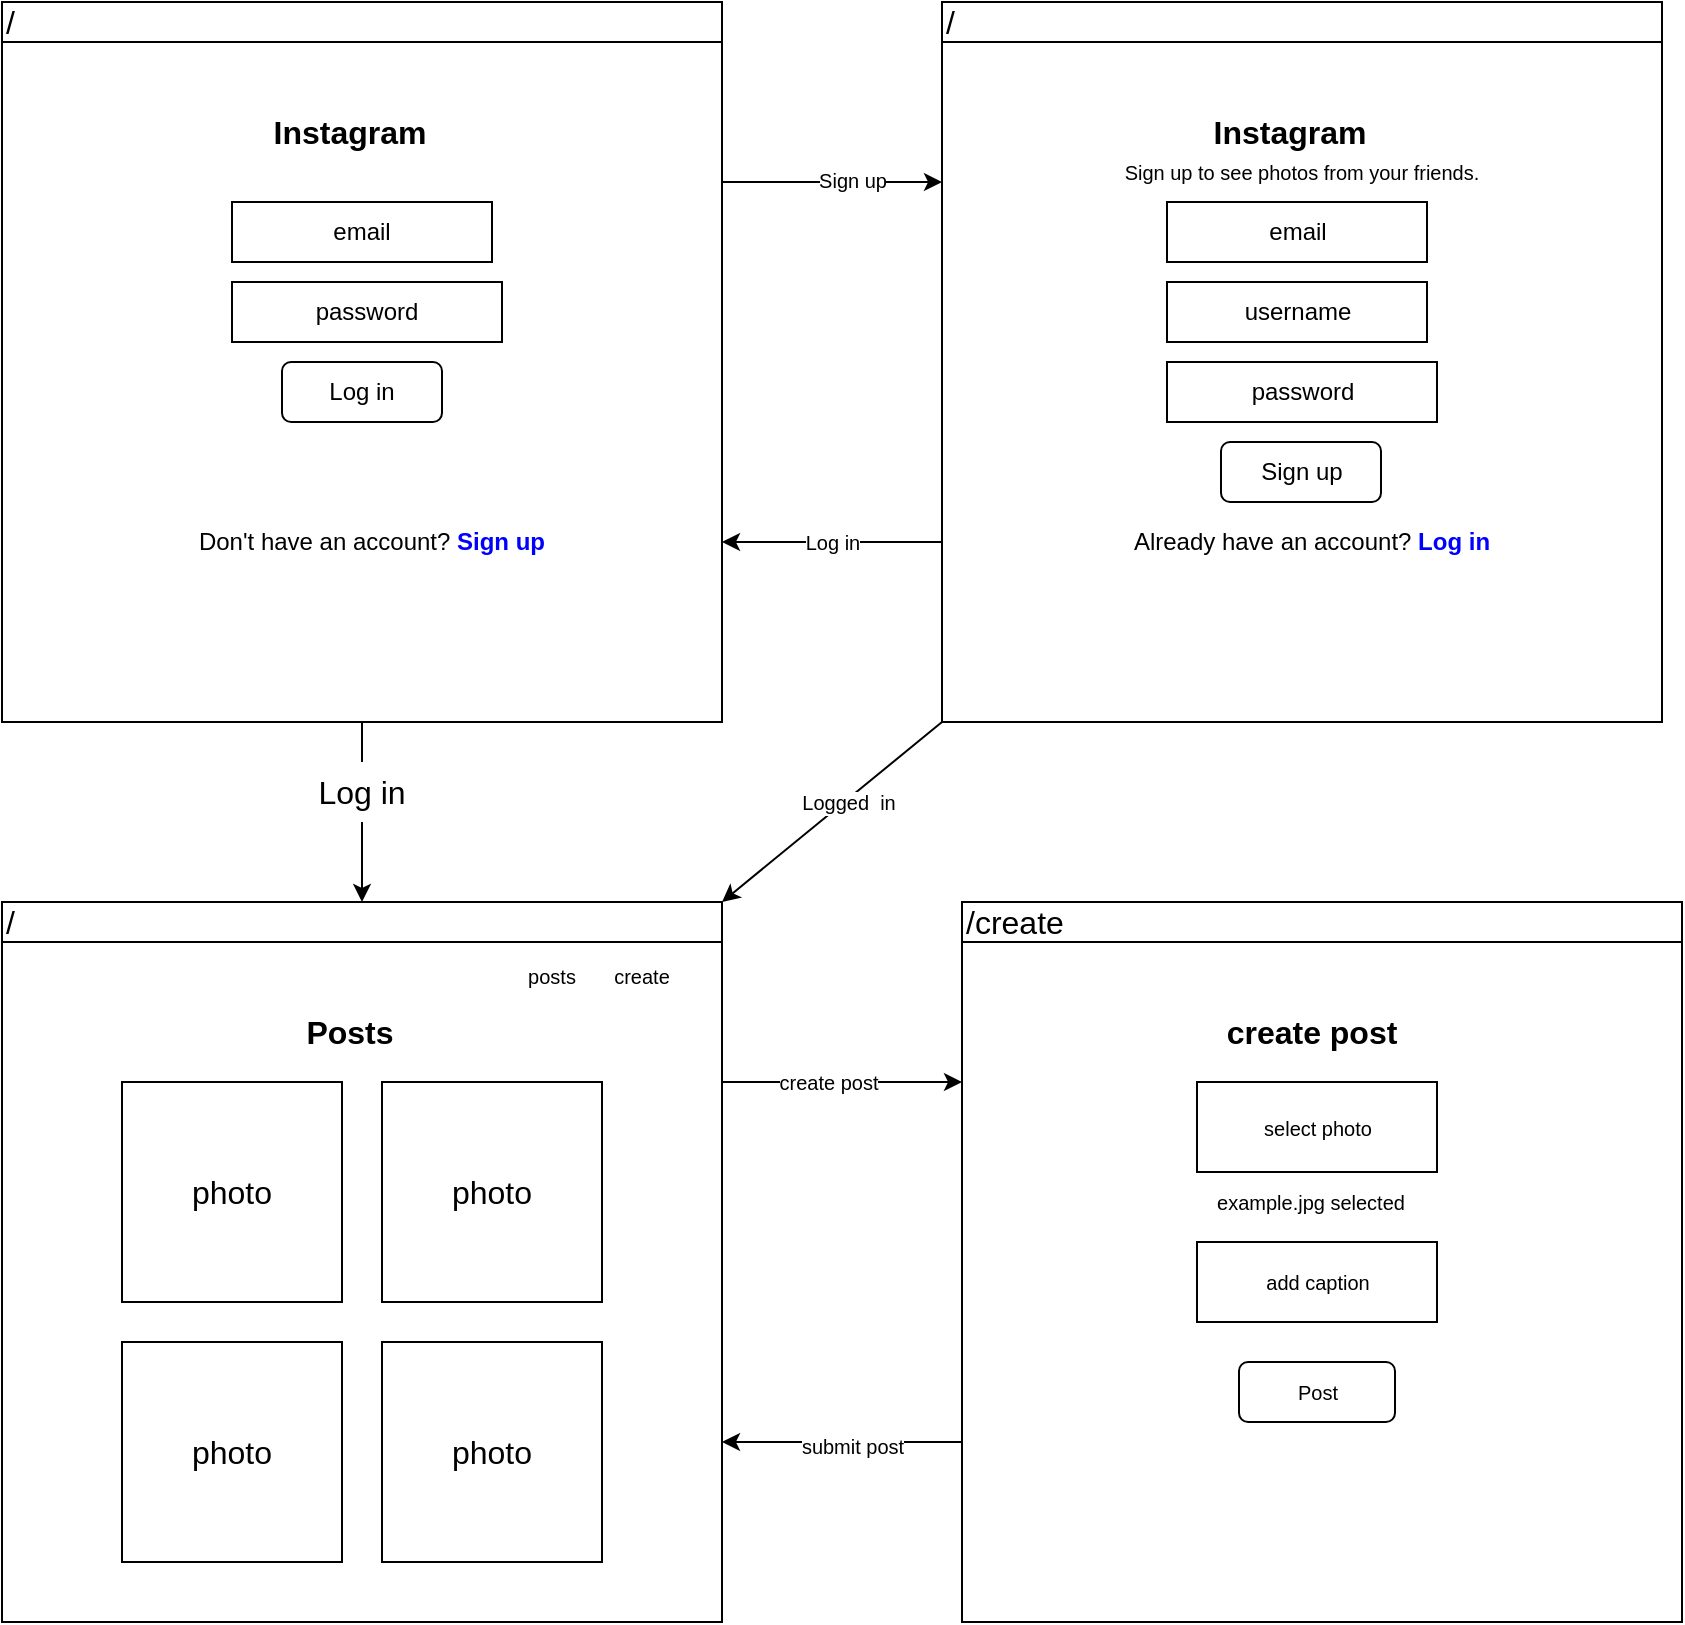 <mxfile version="15.9.4" type="github"><diagram id="x4gkVaRZlVVSNtx7p2YB" name="Page-1"><mxGraphModel dx="1286" dy="803" grid="1" gridSize="10" guides="1" tooltips="1" connect="1" arrows="1" fold="1" page="1" pageScale="1" pageWidth="827" pageHeight="1169" math="0" shadow="0"><root><mxCell id="0"/><mxCell id="1" parent="0"/><mxCell id="JGzjc7ythxjPCCTHRxcO-26" style="edgeStyle=orthogonalEdgeStyle;rounded=0;orthogonalLoop=1;jettySize=auto;html=1;exitX=0.5;exitY=1;exitDx=0;exitDy=0;entryX=0.5;entryY=0;entryDx=0;entryDy=0;fontSize=16;fontColor=#000000;startArrow=none;" edge="1" parent="1" source="JGzjc7ythxjPCCTHRxcO-27" target="JGzjc7ythxjPCCTHRxcO-25"><mxGeometry relative="1" as="geometry"/></mxCell><mxCell id="JGzjc7ythxjPCCTHRxcO-60" style="edgeStyle=orthogonalEdgeStyle;rounded=0;orthogonalLoop=1;jettySize=auto;html=1;exitX=1;exitY=0.25;exitDx=0;exitDy=0;fontSize=10;fontColor=#000000;entryX=0;entryY=0.25;entryDx=0;entryDy=0;" edge="1" parent="1" source="JGzjc7ythxjPCCTHRxcO-1" target="JGzjc7ythxjPCCTHRxcO-12"><mxGeometry relative="1" as="geometry"><mxPoint x="530" y="130" as="targetPoint"/></mxGeometry></mxCell><mxCell id="JGzjc7ythxjPCCTHRxcO-61" value="Sign up" style="edgeLabel;html=1;align=center;verticalAlign=middle;resizable=0;points=[];fontSize=10;fontColor=#000000;" vertex="1" connectable="0" parent="JGzjc7ythxjPCCTHRxcO-60"><mxGeometry x="0.182" y="1" relative="1" as="geometry"><mxPoint as="offset"/></mxGeometry></mxCell><mxCell id="JGzjc7ythxjPCCTHRxcO-1" value="" style="whiteSpace=wrap;html=1;aspect=fixed;" vertex="1" parent="1"><mxGeometry x="70" y="40" width="360" height="360" as="geometry"/></mxCell><mxCell id="JGzjc7ythxjPCCTHRxcO-2" value="email" style="rounded=0;whiteSpace=wrap;html=1;" vertex="1" parent="1"><mxGeometry x="185" y="140" width="130" height="30" as="geometry"/></mxCell><mxCell id="JGzjc7ythxjPCCTHRxcO-4" value="password" style="rounded=0;whiteSpace=wrap;html=1;" vertex="1" parent="1"><mxGeometry x="185" y="180" width="135" height="30" as="geometry"/></mxCell><mxCell id="JGzjc7ythxjPCCTHRxcO-5" value="Log in" style="rounded=1;whiteSpace=wrap;html=1;" vertex="1" parent="1"><mxGeometry x="210" y="220" width="80" height="30" as="geometry"/></mxCell><mxCell id="JGzjc7ythxjPCCTHRxcO-7" value="Don't have an account? &lt;b&gt;&lt;font color=&quot;#0000ff&quot;&gt;Sign up&lt;/font&gt;&lt;/b&gt;" style="text;html=1;strokeColor=none;fillColor=none;align=center;verticalAlign=middle;whiteSpace=wrap;rounded=0;" vertex="1" parent="1"><mxGeometry x="150" y="290" width="210" height="40" as="geometry"/></mxCell><mxCell id="JGzjc7ythxjPCCTHRxcO-8" value="&lt;b&gt;&lt;font color=&quot;#000000&quot; style=&quot;font-size: 16px&quot;&gt;Instagram&lt;/font&gt;&lt;/b&gt;" style="text;html=1;strokeColor=none;fillColor=none;align=center;verticalAlign=middle;whiteSpace=wrap;rounded=0;fontColor=#0000FF;" vertex="1" parent="1"><mxGeometry x="214" y="90" width="60" height="30" as="geometry"/></mxCell><mxCell id="JGzjc7ythxjPCCTHRxcO-10" value="/" style="rounded=0;whiteSpace=wrap;html=1;fontSize=16;fontColor=#000000;align=left;" vertex="1" parent="1"><mxGeometry x="70" y="40" width="360" height="20" as="geometry"/></mxCell><mxCell id="JGzjc7ythxjPCCTHRxcO-62" value="Log in" style="edgeStyle=orthogonalEdgeStyle;rounded=0;orthogonalLoop=1;jettySize=auto;html=1;exitX=0;exitY=0.75;exitDx=0;exitDy=0;entryX=1;entryY=0.75;entryDx=0;entryDy=0;fontSize=10;fontColor=#000000;" edge="1" parent="1" source="JGzjc7ythxjPCCTHRxcO-12" target="JGzjc7ythxjPCCTHRxcO-1"><mxGeometry relative="1" as="geometry"><Array as="points"><mxPoint x="480" y="310"/><mxPoint x="480" y="310"/></Array></mxGeometry></mxCell><mxCell id="JGzjc7ythxjPCCTHRxcO-63" style="rounded=0;orthogonalLoop=1;jettySize=auto;html=1;exitX=0;exitY=1;exitDx=0;exitDy=0;entryX=1;entryY=0;entryDx=0;entryDy=0;fontSize=10;fontColor=#000000;" edge="1" parent="1" source="JGzjc7ythxjPCCTHRxcO-12" target="JGzjc7ythxjPCCTHRxcO-25"><mxGeometry relative="1" as="geometry"/></mxCell><mxCell id="JGzjc7ythxjPCCTHRxcO-64" value="Logged&amp;nbsp; in" style="edgeLabel;html=1;align=center;verticalAlign=middle;resizable=0;points=[];fontSize=10;fontColor=#000000;" vertex="1" connectable="0" parent="JGzjc7ythxjPCCTHRxcO-63"><mxGeometry x="-0.132" y="1" relative="1" as="geometry"><mxPoint as="offset"/></mxGeometry></mxCell><mxCell id="JGzjc7ythxjPCCTHRxcO-12" value="" style="whiteSpace=wrap;html=1;aspect=fixed;" vertex="1" parent="1"><mxGeometry x="540" y="40" width="360" height="360" as="geometry"/></mxCell><mxCell id="JGzjc7ythxjPCCTHRxcO-13" value="email" style="rounded=0;whiteSpace=wrap;html=1;" vertex="1" parent="1"><mxGeometry x="652.5" y="140" width="130" height="30" as="geometry"/></mxCell><mxCell id="JGzjc7ythxjPCCTHRxcO-14" value="password" style="rounded=0;whiteSpace=wrap;html=1;" vertex="1" parent="1"><mxGeometry x="652.5" y="220" width="135" height="30" as="geometry"/></mxCell><mxCell id="JGzjc7ythxjPCCTHRxcO-15" value="Sign up" style="rounded=1;whiteSpace=wrap;html=1;" vertex="1" parent="1"><mxGeometry x="679.5" y="260" width="80" height="30" as="geometry"/></mxCell><mxCell id="JGzjc7ythxjPCCTHRxcO-16" value="Already have an account? &lt;b&gt;&lt;font color=&quot;#0000ff&quot;&gt;Log in&lt;/font&gt;&lt;/b&gt;" style="text;html=1;strokeColor=none;fillColor=none;align=center;verticalAlign=middle;whiteSpace=wrap;rounded=0;" vertex="1" parent="1"><mxGeometry x="620" y="290" width="210" height="40" as="geometry"/></mxCell><mxCell id="JGzjc7ythxjPCCTHRxcO-17" value="&lt;b&gt;&lt;font color=&quot;#000000&quot; style=&quot;font-size: 16px&quot;&gt;Instagram&lt;/font&gt;&lt;/b&gt;" style="text;html=1;strokeColor=none;fillColor=none;align=center;verticalAlign=middle;whiteSpace=wrap;rounded=0;fontColor=#0000FF;" vertex="1" parent="1"><mxGeometry x="684" y="90" width="60" height="30" as="geometry"/></mxCell><mxCell id="JGzjc7ythxjPCCTHRxcO-18" value="/" style="rounded=0;whiteSpace=wrap;html=1;fontSize=16;fontColor=#000000;align=left;" vertex="1" parent="1"><mxGeometry x="540" y="40" width="360" height="20" as="geometry"/></mxCell><mxCell id="JGzjc7ythxjPCCTHRxcO-53" style="edgeStyle=orthogonalEdgeStyle;rounded=0;orthogonalLoop=1;jettySize=auto;html=1;exitX=1;exitY=0.25;exitDx=0;exitDy=0;entryX=0;entryY=0.25;entryDx=0;entryDy=0;fontSize=10;fontColor=#000000;" edge="1" parent="1" source="JGzjc7ythxjPCCTHRxcO-19" target="JGzjc7ythxjPCCTHRxcO-34"><mxGeometry relative="1" as="geometry"/></mxCell><mxCell id="JGzjc7ythxjPCCTHRxcO-65" value="create post" style="edgeLabel;html=1;align=center;verticalAlign=middle;resizable=0;points=[];fontSize=10;fontColor=#000000;" vertex="1" connectable="0" parent="JGzjc7ythxjPCCTHRxcO-53"><mxGeometry x="-0.117" relative="1" as="geometry"><mxPoint as="offset"/></mxGeometry></mxCell><mxCell id="JGzjc7ythxjPCCTHRxcO-19" value="" style="whiteSpace=wrap;html=1;aspect=fixed;" vertex="1" parent="1"><mxGeometry x="70" y="490" width="360" height="360" as="geometry"/></mxCell><mxCell id="JGzjc7ythxjPCCTHRxcO-24" value="&lt;font color=&quot;#000000&quot;&gt;&lt;span style=&quot;font-size: 16px&quot;&gt;&lt;b&gt;Posts&lt;/b&gt;&lt;/span&gt;&lt;/font&gt;" style="text;html=1;strokeColor=none;fillColor=none;align=center;verticalAlign=middle;whiteSpace=wrap;rounded=0;fontColor=#0000FF;" vertex="1" parent="1"><mxGeometry x="214" y="540" width="60" height="30" as="geometry"/></mxCell><mxCell id="JGzjc7ythxjPCCTHRxcO-25" value="/" style="rounded=0;whiteSpace=wrap;html=1;fontSize=16;fontColor=#000000;align=left;" vertex="1" parent="1"><mxGeometry x="70" y="490" width="360" height="20" as="geometry"/></mxCell><mxCell id="JGzjc7ythxjPCCTHRxcO-27" value="Log in" style="text;html=1;strokeColor=none;fillColor=none;align=center;verticalAlign=middle;whiteSpace=wrap;rounded=0;fontSize=16;fontColor=#000000;" vertex="1" parent="1"><mxGeometry x="220" y="420" width="60" height="30" as="geometry"/></mxCell><mxCell id="JGzjc7ythxjPCCTHRxcO-28" value="" style="edgeStyle=orthogonalEdgeStyle;rounded=0;orthogonalLoop=1;jettySize=auto;html=1;exitX=0.5;exitY=1;exitDx=0;exitDy=0;entryX=0.5;entryY=0;entryDx=0;entryDy=0;fontSize=16;fontColor=#000000;endArrow=none;" edge="1" parent="1" source="JGzjc7ythxjPCCTHRxcO-1" target="JGzjc7ythxjPCCTHRxcO-27"><mxGeometry relative="1" as="geometry"><mxPoint x="250" y="400" as="sourcePoint"/><mxPoint x="250" y="440" as="targetPoint"/></mxGeometry></mxCell><mxCell id="JGzjc7ythxjPCCTHRxcO-29" value="photo" style="whiteSpace=wrap;html=1;aspect=fixed;fontSize=16;fontColor=#000000;" vertex="1" parent="1"><mxGeometry x="130" y="580" width="110" height="110" as="geometry"/></mxCell><mxCell id="JGzjc7ythxjPCCTHRxcO-30" value="photo" style="whiteSpace=wrap;html=1;aspect=fixed;fontSize=16;fontColor=#000000;" vertex="1" parent="1"><mxGeometry x="260" y="580" width="110" height="110" as="geometry"/></mxCell><mxCell id="JGzjc7ythxjPCCTHRxcO-31" value="photo" style="whiteSpace=wrap;html=1;aspect=fixed;fontSize=16;fontColor=#000000;" vertex="1" parent="1"><mxGeometry x="130" y="710" width="110" height="110" as="geometry"/></mxCell><mxCell id="JGzjc7ythxjPCCTHRxcO-32" value="photo" style="whiteSpace=wrap;html=1;aspect=fixed;fontSize=16;fontColor=#000000;" vertex="1" parent="1"><mxGeometry x="260" y="710" width="110" height="110" as="geometry"/></mxCell><mxCell id="JGzjc7ythxjPCCTHRxcO-33" value="&lt;font style=&quot;font-size: 10px&quot;&gt;create&lt;/font&gt;" style="text;html=1;strokeColor=none;fillColor=none;align=center;verticalAlign=middle;whiteSpace=wrap;rounded=0;fontSize=16;fontColor=#000000;" vertex="1" parent="1"><mxGeometry x="360" y="510" width="60" height="30" as="geometry"/></mxCell><mxCell id="JGzjc7ythxjPCCTHRxcO-54" style="edgeStyle=orthogonalEdgeStyle;rounded=0;orthogonalLoop=1;jettySize=auto;html=1;exitX=0;exitY=0.75;exitDx=0;exitDy=0;entryX=1;entryY=0.75;entryDx=0;entryDy=0;fontSize=10;fontColor=#000000;" edge="1" parent="1" source="JGzjc7ythxjPCCTHRxcO-34" target="JGzjc7ythxjPCCTHRxcO-19"><mxGeometry relative="1" as="geometry"/></mxCell><mxCell id="JGzjc7ythxjPCCTHRxcO-66" value="submit post" style="edgeLabel;html=1;align=center;verticalAlign=middle;resizable=0;points=[];fontSize=10;fontColor=#000000;" vertex="1" connectable="0" parent="JGzjc7ythxjPCCTHRxcO-54"><mxGeometry x="-0.083" y="2" relative="1" as="geometry"><mxPoint as="offset"/></mxGeometry></mxCell><mxCell id="JGzjc7ythxjPCCTHRxcO-34" value="" style="whiteSpace=wrap;html=1;aspect=fixed;" vertex="1" parent="1"><mxGeometry x="550" y="490" width="360" height="360" as="geometry"/></mxCell><mxCell id="JGzjc7ythxjPCCTHRxcO-35" value="&lt;font color=&quot;#000000&quot;&gt;&lt;span style=&quot;font-size: 16px&quot;&gt;&lt;b&gt;create post&lt;/b&gt;&lt;/span&gt;&lt;/font&gt;" style="text;html=1;strokeColor=none;fillColor=none;align=center;verticalAlign=middle;whiteSpace=wrap;rounded=0;fontColor=#0000FF;" vertex="1" parent="1"><mxGeometry x="672" y="540" width="106" height="30" as="geometry"/></mxCell><mxCell id="JGzjc7ythxjPCCTHRxcO-36" value="/create" style="rounded=0;whiteSpace=wrap;html=1;fontSize=16;fontColor=#000000;align=left;" vertex="1" parent="1"><mxGeometry x="550" y="490" width="360" height="20" as="geometry"/></mxCell><mxCell id="JGzjc7ythxjPCCTHRxcO-42" value="select photo" style="rounded=0;whiteSpace=wrap;html=1;fontSize=10;fontColor=#000000;" vertex="1" parent="1"><mxGeometry x="667.5" y="580" width="120" height="45" as="geometry"/></mxCell><mxCell id="JGzjc7ythxjPCCTHRxcO-44" value="add caption" style="rounded=0;whiteSpace=wrap;html=1;fontSize=10;fontColor=#000000;" vertex="1" parent="1"><mxGeometry x="667.5" y="660" width="120" height="40" as="geometry"/></mxCell><mxCell id="JGzjc7ythxjPCCTHRxcO-46" value="Post" style="rounded=1;whiteSpace=wrap;html=1;fontSize=10;fontColor=#000000;" vertex="1" parent="1"><mxGeometry x="688.5" y="720" width="78" height="30" as="geometry"/></mxCell><mxCell id="JGzjc7ythxjPCCTHRxcO-48" value="example.jpg selected" style="text;html=1;strokeColor=none;fillColor=none;align=center;verticalAlign=middle;whiteSpace=wrap;rounded=0;fontSize=10;fontColor=#000000;" vertex="1" parent="1"><mxGeometry x="671" y="625" width="107" height="30" as="geometry"/></mxCell><mxCell id="JGzjc7ythxjPCCTHRxcO-49" value="&lt;font style=&quot;font-size: 10px&quot;&gt;posts&lt;/font&gt;" style="text;html=1;strokeColor=none;fillColor=none;align=center;verticalAlign=middle;whiteSpace=wrap;rounded=0;fontSize=16;fontColor=#000000;" vertex="1" parent="1"><mxGeometry x="330" y="510" width="30" height="30" as="geometry"/></mxCell><mxCell id="JGzjc7ythxjPCCTHRxcO-55" value="Sign up to see photos from your friends." style="text;html=1;strokeColor=none;fillColor=none;align=center;verticalAlign=middle;whiteSpace=wrap;rounded=0;fontSize=10;fontColor=#000000;" vertex="1" parent="1"><mxGeometry x="614.5" y="110" width="210" height="30" as="geometry"/></mxCell><mxCell id="JGzjc7ythxjPCCTHRxcO-58" value="username" style="rounded=0;whiteSpace=wrap;html=1;" vertex="1" parent="1"><mxGeometry x="652.5" y="180" width="130" height="30" as="geometry"/></mxCell></root></mxGraphModel></diagram></mxfile>